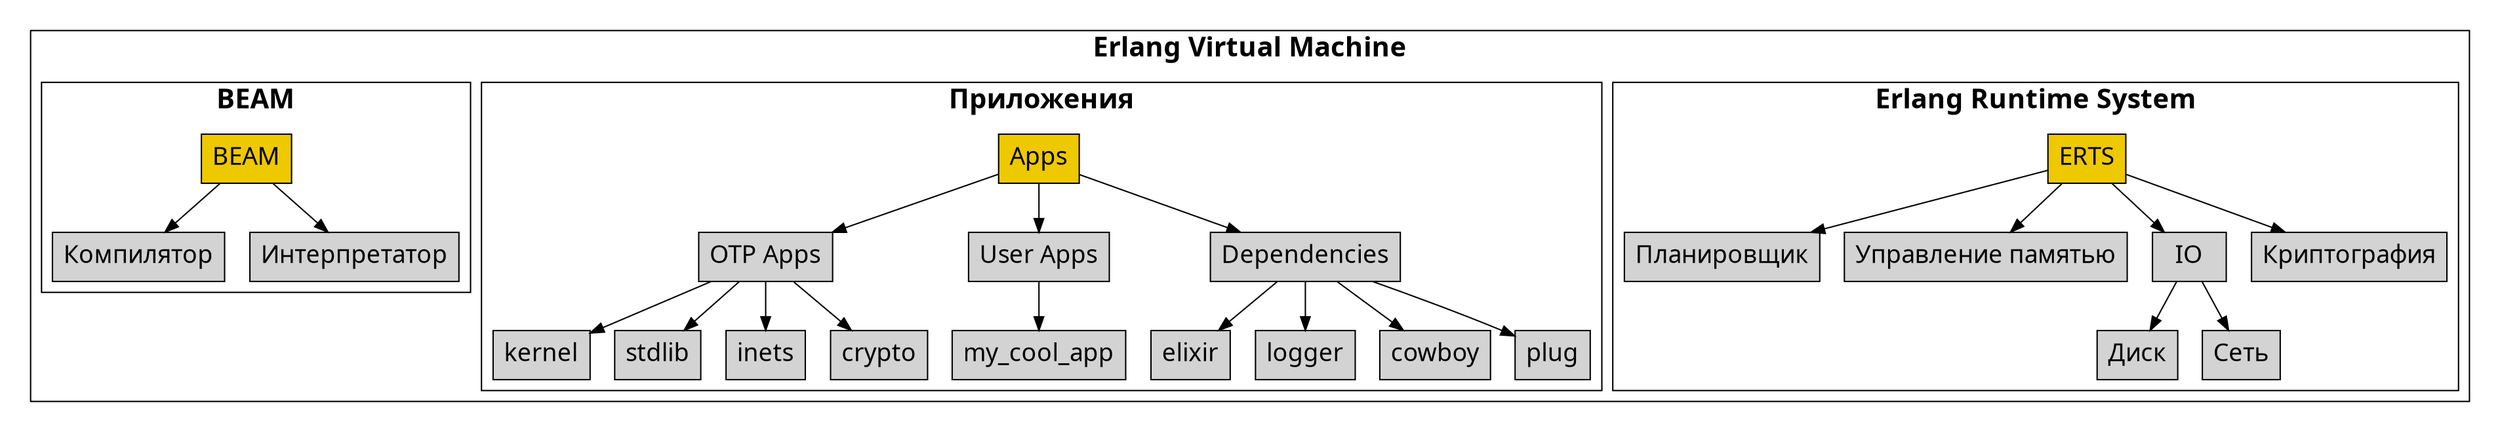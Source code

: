 digraph GS {

    graph [pad=0.2, fontname="UbuntuMono", fontsize=20]
    node [shape=box, style=filled, fontname="UbuntuMono", fontsize=18]

    subgraph clusterEVM {
        label = <<b>Erlang Virtual Machine</b>>;

        subgraph clusterERTS {
            label = <<b>Erlang Runtime System</b>>;
            ERTS [fillcolor=gold2];
            Планировщик
            "Управление памятью"
            IO
            Криптография
            Диск
            Сеть
        }

        subgraph clusterApps {
            label = <<b>Приложения</b>>;
            Apps [fillcolor=gold2];

            "OTP Apps"
            kernel
            stdlib
            inets
            crypto

            "User Apps"
            my_cool_app

            Dependencies
            elixir
            logger
            cowboy
            plug
        }

        subgraph clusterBEAM {
            label = <<b>BEAM</b>>;
            BEAM [fillcolor=gold2];
            Компилятор
            Интерпретатор
        }
    }


    ERTS -> Планировщик
    ERTS -> "Управление памятью"
    ERTS -> IO
    ERTS -> Криптография

    IO -> Диск
    IO -> Сеть

    Apps -> "OTP Apps"
    Apps -> "User Apps"
    Apps -> Dependencies

    "OTP Apps" -> kernel
    "OTP Apps" -> stdlib
    "OTP Apps" -> inets
    "OTP Apps" -> crypto

    "User Apps" -> my_cool_app

    Dependencies -> elixir
    Dependencies -> logger
    Dependencies -> cowboy
    Dependencies -> plug

    BEAM -> Компилятор
    BEAM -> Интерпретатор
}
